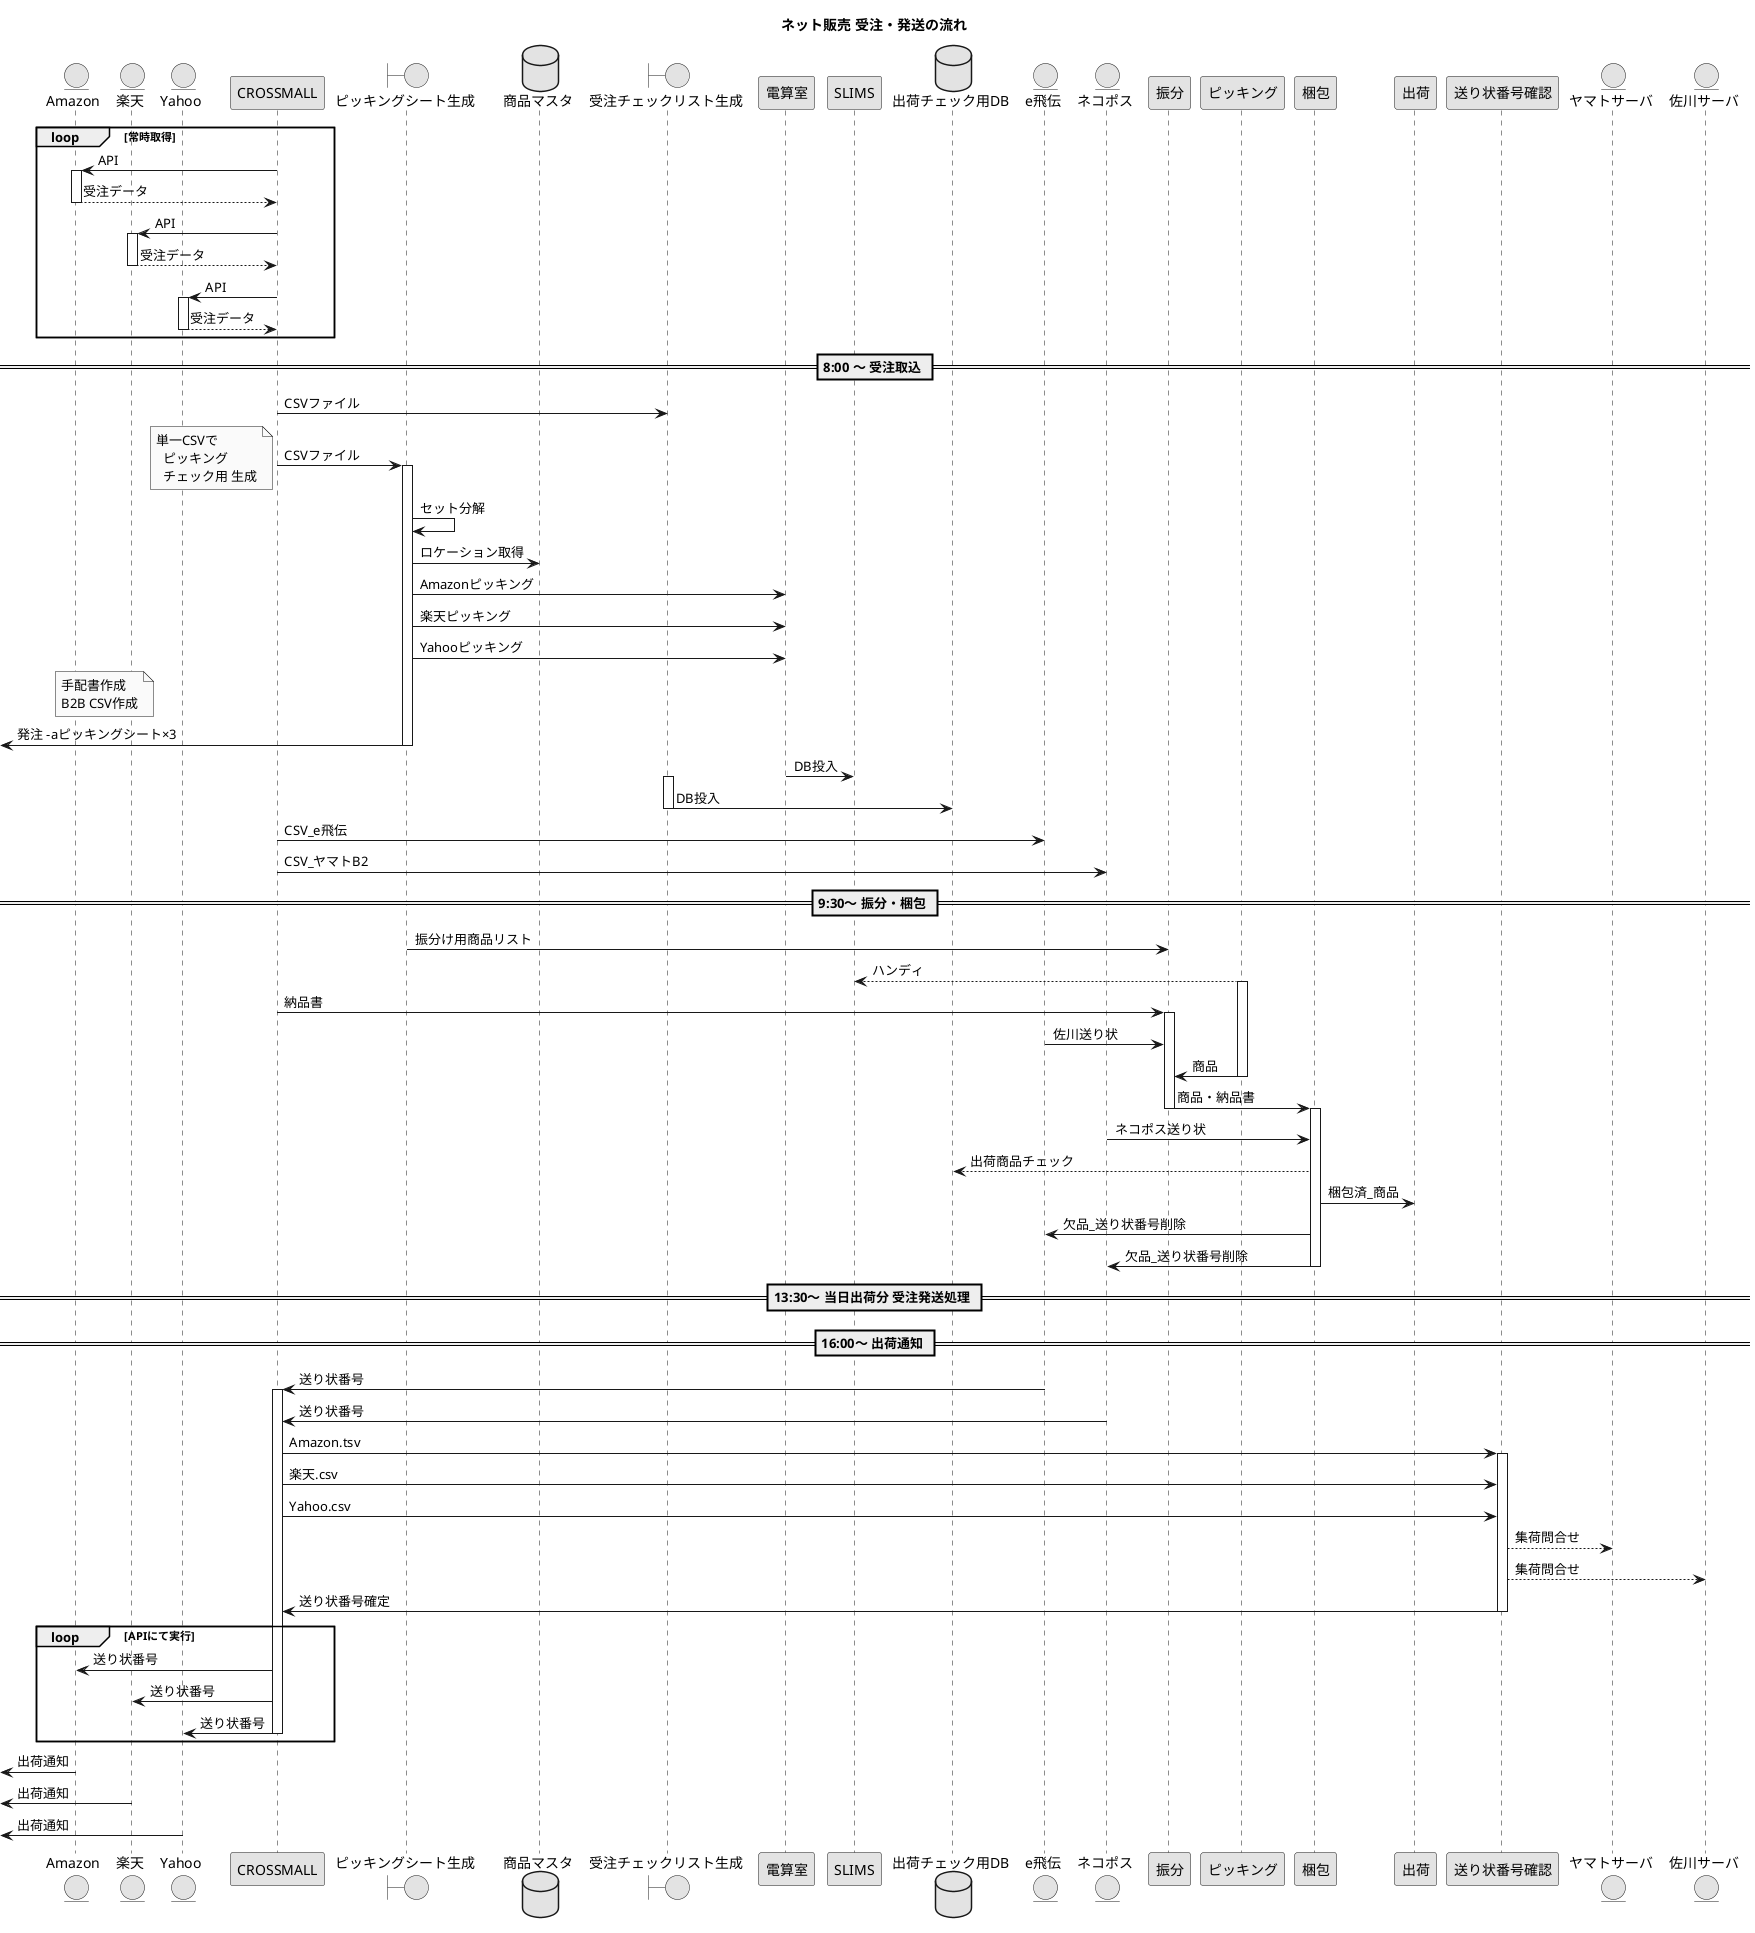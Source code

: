 @startuml recieving_orders_process

skinparam monochrome true

title ネット販売 受注・発送の流れ

entity Amazon
entity 楽天
entity Yahoo

Loop 常時取得

    Amazon <- CROSSMALL :API
    activate Amazon
    Amazon --> CROSSMALL :受注データ
    deactivate Amazon

    楽天 <- CROSSMALL : API
    activate 楽天
    楽天 --> CROSSMALL : 受注データ
    deactivate 楽天

    Yahoo <- CROSSMALL : API
    activate Yahoo
    Yahoo --> CROSSMALL : 受注データ
    deactivate Yahoo
end

deactivate CROSSMALL

== 8:00 ～ 受注取込 ==

Boundary ピッキングシート生成
database 商品マスタ

Boundary 受注チェックリスト生成
CROSSMALL -> 受注チェックリスト生成 : CSVファイル

CROSSMALL -> ピッキングシート生成 : CSVファイル

Note Left
単一CSVで
  ピッキング
  チェック用 生成
end note

activate ピッキングシート生成

    ピッキングシート生成 -> ピッキングシート生成 : セット分解

    ピッキングシート生成 -> 商品マスタ : ロケーション取得

    ピッキングシート生成 -> 電算室 : Amazonピッキング
    ピッキングシート生成 -> 電算室 : 楽天ピッキング
    ピッキングシート生成 -> 電算室 : Yahooピッキング

note over Amazon,楽天
    手配書作成
    B2B CSV作成
end note

[<- ピッキングシート生成 : 発注 -aピッキングシート×3

deactivate ピッキングシート生成

電算室 -> SLIMS : DB投入
    
activate 受注チェックリスト生成
    
    database 出荷チェック用DB
    受注チェックリスト生成 -> 出荷チェック用DB :DB投入

deactivate 受注チェックリスト生成

entity e飛伝
entity ネコポス

CROSSMALL -> e飛伝 :CSV_e飛伝
CROSSMALL -> ネコポス :CSV_ヤマトB2

== 9:30～ 振分・梱包 ==

ピッキングシート生成 -> 振分 : 振分け用商品リスト

SLIMS <-- ピッキング : ハンディ

activate ピッキング

    CROSSMALL -> 振分 : 納品書

    activate 振分
    e飛伝 -> 振分 : 佐川送り状
    ピッキング -> 振分 : 商品

deactivate ピッキング

    振分 -> 梱包 : 商品・納品書

    deactivate 振分

activate 梱包

    ネコポス -> 梱包 : ネコポス送り状

    出荷チェック用DB <-- 梱包 : 出荷商品チェック

    梱包 -> 出荷 : 梱包済_商品
    e飛伝 <- 梱包 : 欠品_送り状番号削除
    ネコポス <- 梱包 : 欠品_送り状番号削除
deactivate 梱包

== 13:30～ 当日出荷分 受注発送処理 ==

== 16:00～ 出荷通知 ==

e飛伝 -> CROSSMALL : 送り状番号
activate CROSSMALL
ネコポス -> CROSSMALL : 送り状番号

CROSSMALL -> 送り状番号確認 : Amazon.tsv
activate 送り状番号確認
CROSSMALL -> 送り状番号確認 : 楽天.csv
CROSSMALL -> 送り状番号確認 : Yahoo.csv

Entity ヤマトサーバ
Entity 佐川サーバ

送り状番号確認 --> ヤマトサーバ : 集荷問合せ
送り状番号確認 --> 佐川サーバ : 集荷問合せ
CROSSMALL <- 送り状番号確認 : 送り状番号確定

deactivate 送り状番号確認

Loop APIにて実行
    CROSSMALL -> Amazon : 送り状番号
    CROSSMALL -> 楽天 : 送り状番号
    CROSSMALL -> Yahoo : 送り状番号
    deactivate CROSSMALL
end

[<- Amazon : 出荷通知
[<- 楽天 : 出荷通知
[<- Yahoo :出荷通知
@enduml